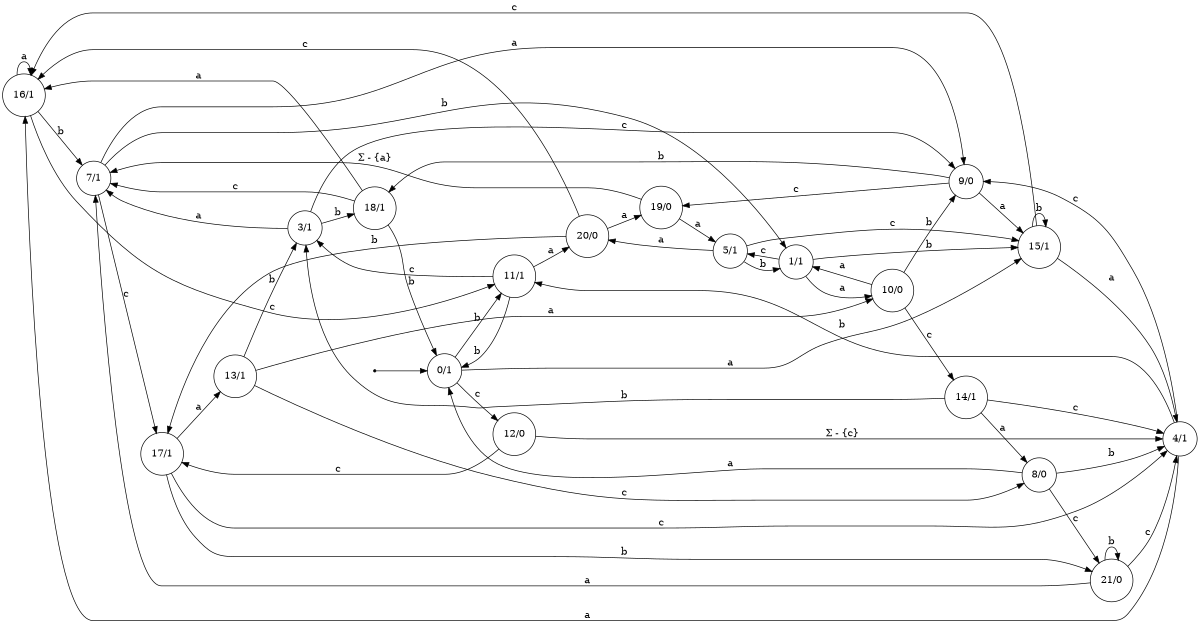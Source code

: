 digraph moore_machine {
	rankdir=LR size="8,5"
	node [shape=circle]
	16 [label="16/1"]
	16 -> 16 [label=a]
	16 -> 7 [label=b]
	16 -> 11 [label=c]
	17 [label="17/1"]
	17 -> 13 [label=a]
	17 -> 21 [label=b]
	17 -> 4 [label=c]
	19 [label="19/0"]
	19 -> 5 [label=a]
	19 -> 7 [label="Σ - {a}"]
	7 [label="7/1"]
	7 -> 9 [label=a]
	7 -> 1 [label=b]
	7 -> 17 [label=c]
	9 [label="9/0"]
	9 -> 15 [label=a]
	9 -> 18 [label=b]
	9 -> 19 [label=c]
	18 [label="18/1"]
	18 -> 16 [label=a]
	18 -> 0 [label=b]
	18 -> 7 [label=c]
	3 [label="3/1"]
	3 -> 7 [label=a]
	3 -> 18 [label=b]
	3 -> 9 [label=c]
	20 [label="20/0"]
	20 -> 19 [label=a]
	20 -> 17 [label=b]
	20 -> 16 [label=c]
	15 [label="15/1"]
	15 -> 4 [label=a]
	15 -> 15 [label=b]
	15 -> 16 [label=c]
	11 [label="11/1"]
	11 -> 20 [label=a]
	11 -> 0 [label=b]
	11 -> 3 [label=c]
	8 [label="8/0"]
	8 -> 0 [label=a]
	8 -> 4 [label=b]
	8 -> 21 [label=c]
	10 [label="10/0"]
	10 -> 1 [label=a]
	10 -> 9 [label=b]
	10 -> 14 [label=c]
	13 [label="13/1"]
	13 -> 10 [label=a]
	13 -> 3 [label=b]
	13 -> 8 [label=c]
	1 [label="1/1"]
	1 -> 10 [label=a]
	1 -> 15 [label=b]
	1 -> 5 [label=c]
	5 [label="5/1"]
	5 -> 20 [label=a]
	5 -> 1 [label=b]
	5 -> 15 [label=c]
	12 [label="12/0"]
	12 -> 4 [label="Σ - {c}"]
	12 -> 17 [label=c]
	21 [label="21/0"]
	21 -> 7 [label=a]
	21 -> 21 [label=b]
	21 -> 4 [label=c]
	0 [label="0/1"]
	0 -> 15 [label=a]
	0 -> 11 [label=b]
	0 -> 12 [label=c]
	4 [label="4/1"]
	4 -> 16 [label=a]
	4 -> 11 [label=b]
	4 -> 9 [label=c]
	14 [label="14/1"]
	14 -> 8 [label=a]
	14 -> 3 [label=b]
	14 -> 4 [label=c]
	node [shape=point]
	start
	start -> 0
}
